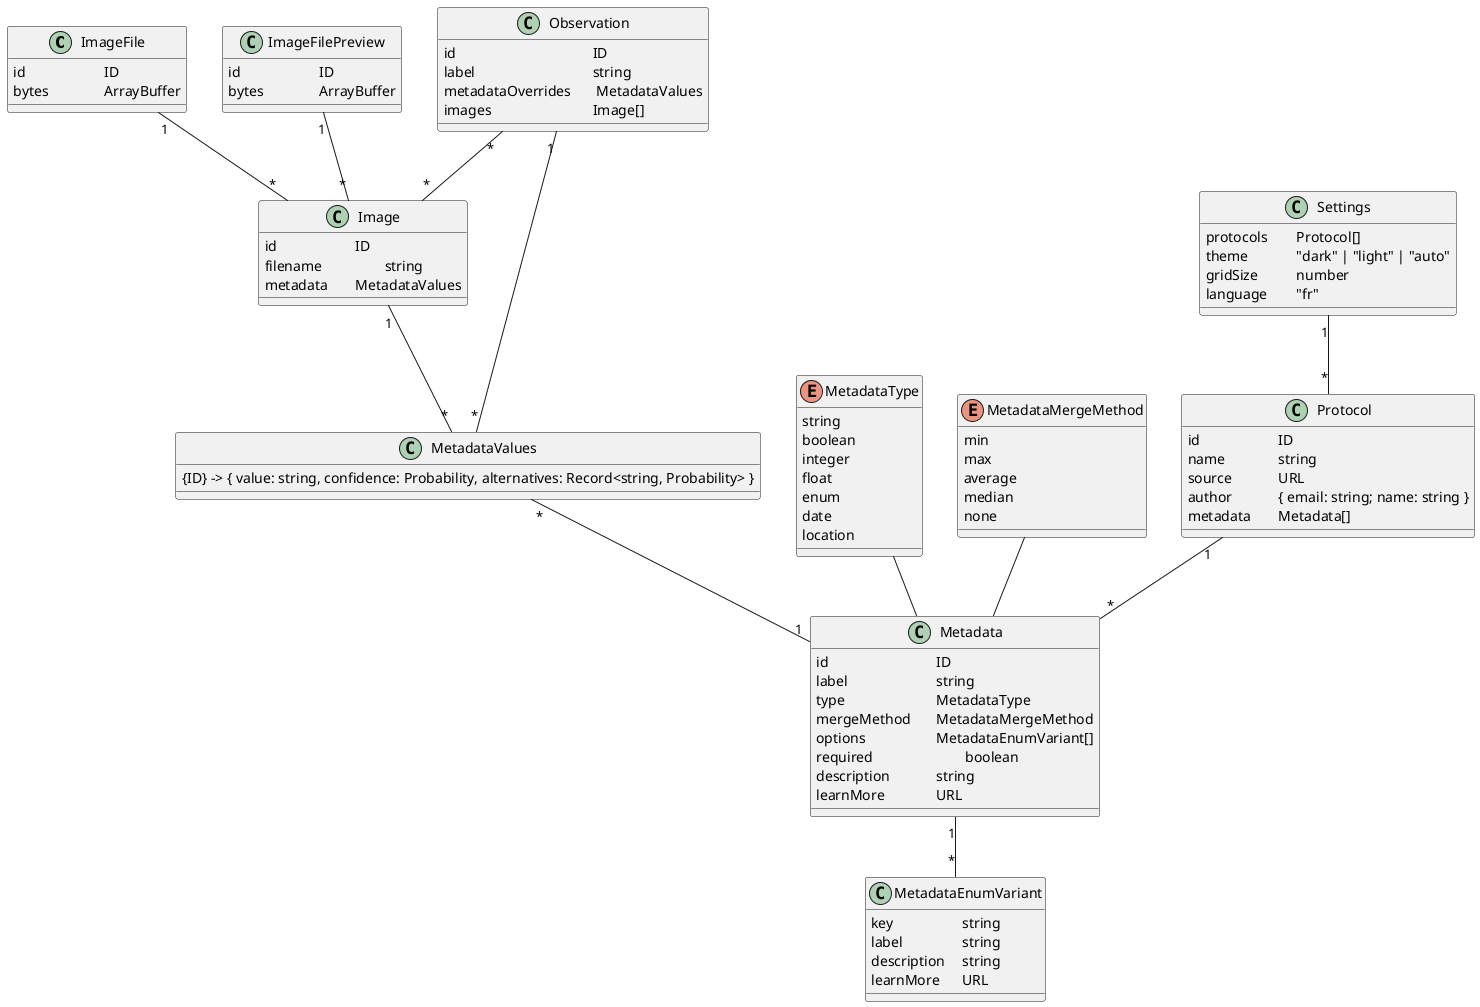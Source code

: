 @startuml database

class ImageFile {
     id \t\t\t ID 
     bytes \t\t ArrayBuffer
}

class ImageFilePreview {
     id \t\t\t ID 
     bytes \t\t ArrayBuffer
}

class Image {
     id \t\t\t ID 
     filename \t\t string 
     metadata \t MetadataValues 
}

class Observation {
     id \t\t\t\t\t ID 
     label \t\t\t\t string 
     metadataOverrides \t  MetadataValues 
     images \t\t\t \t Image[] 
}

class MetadataEnumVariant {
     key \t\t\t string 
     label \t\t string 
     description \t string 
     learnMore \t URL 
}

class Metadata {
     id \t\t\t\t ID 
     label \t\t\t string 
     type \t\t\t MetadataType 
     mergeMethod \t MetadataMergeMethod 
     options \t\t\t MetadataEnumVariant[] 
     required \t\t\t boolean 
     description \t\t string 
     learnMore \t\t URL 
}

class MetadataValues {
    {ID} -> { value: string, confidence: Probability, alternatives: Record<string, Probability> }
}

enum MetadataType {
    string
    boolean
    integer
    float
    enum
    date
    location
}

enum MetadataMergeMethod {
    min
    max
    average
    median
    none
}

class Protocol {
     id \t\t\t ID 
     name \t\t string 
     source \t\t URL 
     author \t\t { email: string; name: string } 
     metadata \t Metadata[] 
}

class Settings {
     protocols \t Protocol[] 
     theme \t\t "dark" | "light" | "auto" 
     gridSize \t\t number 
     language \t "fr" 
}

Protocol "1" -- "*" Metadata
Settings "1" -- "*" Protocol

Observation "*" -- "*" Image
MetadataValues "*" -- "1" Metadata
Observation "1" -- "*" MetadataValues
Image "1" -- "*" MetadataValues
Metadata "1" -- "*" MetadataEnumVariant
ImageFile "1" -- "*" Image
ImageFilePreview "1" -- "*" Image

MetadataType -- Metadata
MetadataMergeMethod -- Metadata
@enduml
